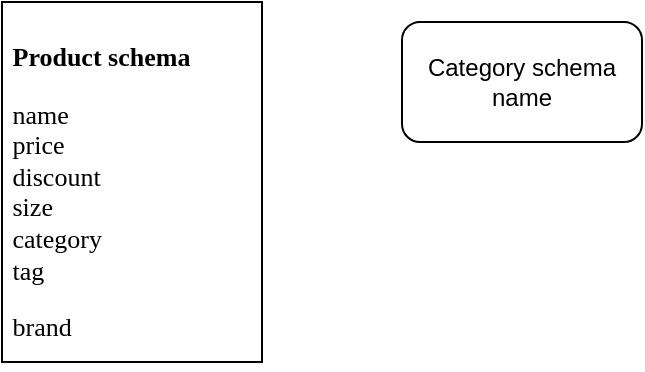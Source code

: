 <mxfile version="21.1.1" type="github">
  <diagram name="Page-1" id="2YBvvXClWsGukQMizWep">
    <mxGraphModel dx="880" dy="462" grid="1" gridSize="10" guides="1" tooltips="1" connect="1" arrows="1" fold="1" page="1" pageScale="1" pageWidth="850" pageHeight="1100" math="0" shadow="0">
      <root>
        <mxCell id="0" />
        <mxCell id="1" parent="0" />
        <mxCell id="d4c2uUDOufx6cGh8Gh3q-1" value="&lt;pre style=&quot;font-size: 13px;&quot;&gt;&lt;font face=&quot;Verdana&quot;&gt;&lt;b&gt; Product schema&lt;br&gt;&lt;/b&gt;&lt;/font&gt;&lt;pre&gt;&lt;font face=&quot;Verdana&quot;&gt;&amp;nbsp;name&lt;br&gt;&lt;/font&gt;&lt;font face=&quot;Verdana&quot;&gt;&amp;nbsp;price&lt;br&gt;&lt;/font&gt;&lt;font face=&quot;Verdana&quot;&gt; discount&lt;br&gt;&lt;/font&gt;&lt;font face=&quot;Verdana&quot;&gt; size&lt;br&gt;&lt;/font&gt;&lt;font face=&quot;Verdana&quot;&gt; category&lt;br&gt;&lt;/font&gt;&lt;font face=&quot;Verdana&quot;&gt;&lt;span style=&quot;background-color: initial;&quot;&gt; tag&lt;/span&gt;&lt;/font&gt;&lt;/pre&gt;&lt;/pre&gt;&lt;pre style=&quot;font-size: 13px;&quot;&gt;&lt;font face=&quot;Verdana&quot;&gt; brand&lt;/font&gt;&lt;/pre&gt;" style="rounded=0;whiteSpace=wrap;html=1;align=left;verticalAlign=top;horizontal=1;" vertex="1" parent="1">
          <mxGeometry x="40" y="30" width="130" height="180" as="geometry" />
        </mxCell>
        <mxCell id="d4c2uUDOufx6cGh8Gh3q-2" value="Category schema&lt;br&gt;name" style="rounded=1;whiteSpace=wrap;html=1;" vertex="1" parent="1">
          <mxGeometry x="240" y="40" width="120" height="60" as="geometry" />
        </mxCell>
      </root>
    </mxGraphModel>
  </diagram>
</mxfile>
